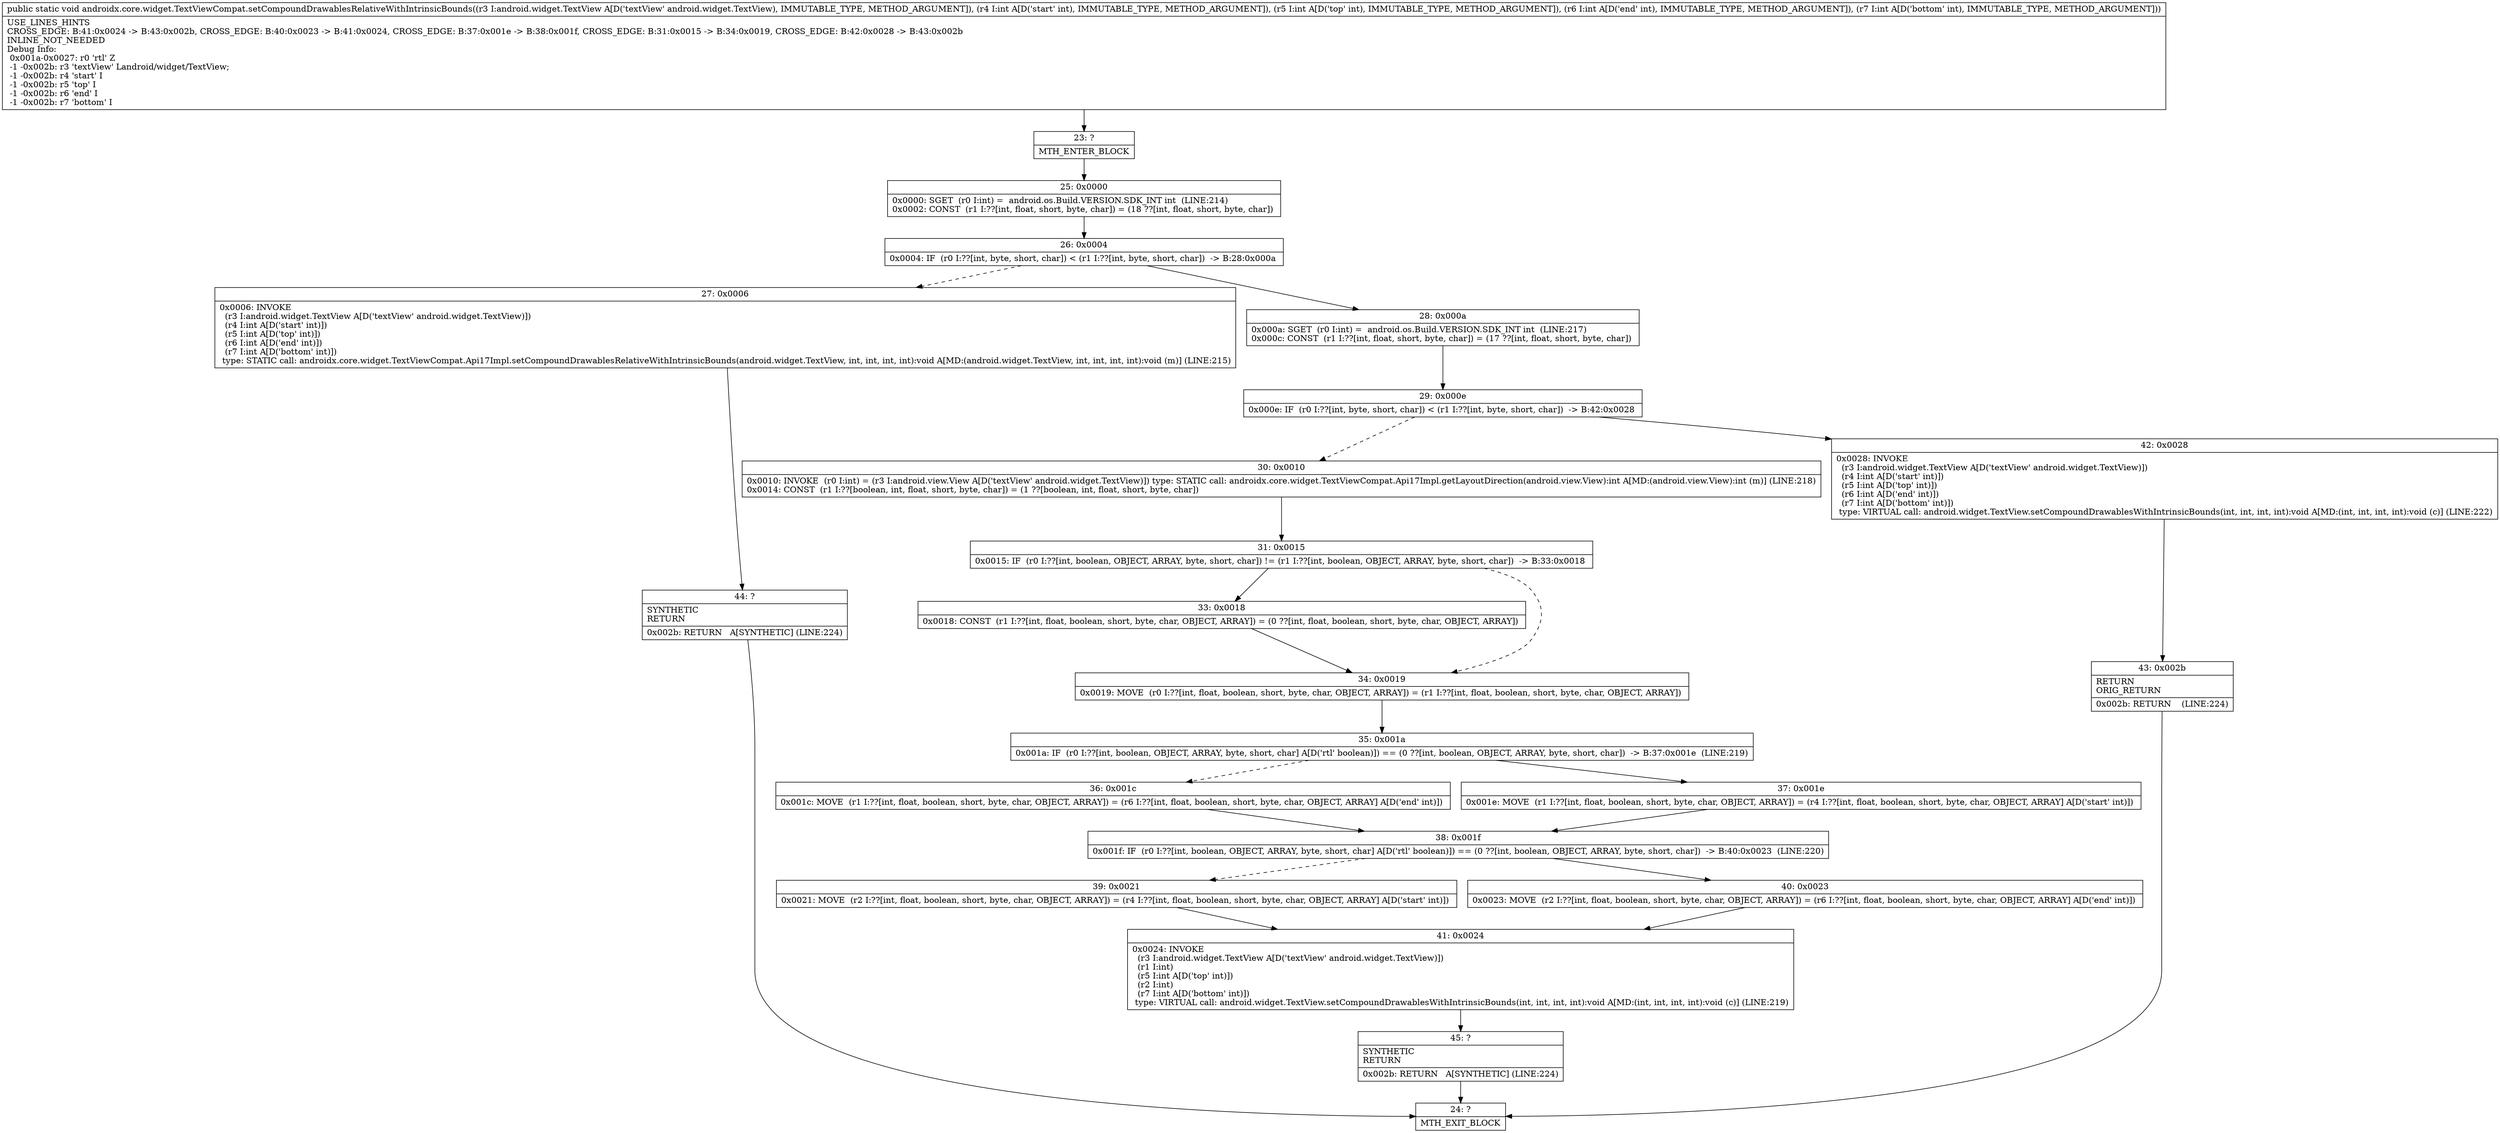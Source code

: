 digraph "CFG forandroidx.core.widget.TextViewCompat.setCompoundDrawablesRelativeWithIntrinsicBounds(Landroid\/widget\/TextView;IIII)V" {
Node_23 [shape=record,label="{23\:\ ?|MTH_ENTER_BLOCK\l}"];
Node_25 [shape=record,label="{25\:\ 0x0000|0x0000: SGET  (r0 I:int) =  android.os.Build.VERSION.SDK_INT int  (LINE:214)\l0x0002: CONST  (r1 I:??[int, float, short, byte, char]) = (18 ??[int, float, short, byte, char]) \l}"];
Node_26 [shape=record,label="{26\:\ 0x0004|0x0004: IF  (r0 I:??[int, byte, short, char]) \< (r1 I:??[int, byte, short, char])  \-\> B:28:0x000a \l}"];
Node_27 [shape=record,label="{27\:\ 0x0006|0x0006: INVOKE  \l  (r3 I:android.widget.TextView A[D('textView' android.widget.TextView)])\l  (r4 I:int A[D('start' int)])\l  (r5 I:int A[D('top' int)])\l  (r6 I:int A[D('end' int)])\l  (r7 I:int A[D('bottom' int)])\l type: STATIC call: androidx.core.widget.TextViewCompat.Api17Impl.setCompoundDrawablesRelativeWithIntrinsicBounds(android.widget.TextView, int, int, int, int):void A[MD:(android.widget.TextView, int, int, int, int):void (m)] (LINE:215)\l}"];
Node_44 [shape=record,label="{44\:\ ?|SYNTHETIC\lRETURN\l|0x002b: RETURN   A[SYNTHETIC] (LINE:224)\l}"];
Node_24 [shape=record,label="{24\:\ ?|MTH_EXIT_BLOCK\l}"];
Node_28 [shape=record,label="{28\:\ 0x000a|0x000a: SGET  (r0 I:int) =  android.os.Build.VERSION.SDK_INT int  (LINE:217)\l0x000c: CONST  (r1 I:??[int, float, short, byte, char]) = (17 ??[int, float, short, byte, char]) \l}"];
Node_29 [shape=record,label="{29\:\ 0x000e|0x000e: IF  (r0 I:??[int, byte, short, char]) \< (r1 I:??[int, byte, short, char])  \-\> B:42:0x0028 \l}"];
Node_30 [shape=record,label="{30\:\ 0x0010|0x0010: INVOKE  (r0 I:int) = (r3 I:android.view.View A[D('textView' android.widget.TextView)]) type: STATIC call: androidx.core.widget.TextViewCompat.Api17Impl.getLayoutDirection(android.view.View):int A[MD:(android.view.View):int (m)] (LINE:218)\l0x0014: CONST  (r1 I:??[boolean, int, float, short, byte, char]) = (1 ??[boolean, int, float, short, byte, char]) \l}"];
Node_31 [shape=record,label="{31\:\ 0x0015|0x0015: IF  (r0 I:??[int, boolean, OBJECT, ARRAY, byte, short, char]) != (r1 I:??[int, boolean, OBJECT, ARRAY, byte, short, char])  \-\> B:33:0x0018 \l}"];
Node_33 [shape=record,label="{33\:\ 0x0018|0x0018: CONST  (r1 I:??[int, float, boolean, short, byte, char, OBJECT, ARRAY]) = (0 ??[int, float, boolean, short, byte, char, OBJECT, ARRAY]) \l}"];
Node_34 [shape=record,label="{34\:\ 0x0019|0x0019: MOVE  (r0 I:??[int, float, boolean, short, byte, char, OBJECT, ARRAY]) = (r1 I:??[int, float, boolean, short, byte, char, OBJECT, ARRAY]) \l}"];
Node_35 [shape=record,label="{35\:\ 0x001a|0x001a: IF  (r0 I:??[int, boolean, OBJECT, ARRAY, byte, short, char] A[D('rtl' boolean)]) == (0 ??[int, boolean, OBJECT, ARRAY, byte, short, char])  \-\> B:37:0x001e  (LINE:219)\l}"];
Node_36 [shape=record,label="{36\:\ 0x001c|0x001c: MOVE  (r1 I:??[int, float, boolean, short, byte, char, OBJECT, ARRAY]) = (r6 I:??[int, float, boolean, short, byte, char, OBJECT, ARRAY] A[D('end' int)]) \l}"];
Node_38 [shape=record,label="{38\:\ 0x001f|0x001f: IF  (r0 I:??[int, boolean, OBJECT, ARRAY, byte, short, char] A[D('rtl' boolean)]) == (0 ??[int, boolean, OBJECT, ARRAY, byte, short, char])  \-\> B:40:0x0023  (LINE:220)\l}"];
Node_39 [shape=record,label="{39\:\ 0x0021|0x0021: MOVE  (r2 I:??[int, float, boolean, short, byte, char, OBJECT, ARRAY]) = (r4 I:??[int, float, boolean, short, byte, char, OBJECT, ARRAY] A[D('start' int)]) \l}"];
Node_41 [shape=record,label="{41\:\ 0x0024|0x0024: INVOKE  \l  (r3 I:android.widget.TextView A[D('textView' android.widget.TextView)])\l  (r1 I:int)\l  (r5 I:int A[D('top' int)])\l  (r2 I:int)\l  (r7 I:int A[D('bottom' int)])\l type: VIRTUAL call: android.widget.TextView.setCompoundDrawablesWithIntrinsicBounds(int, int, int, int):void A[MD:(int, int, int, int):void (c)] (LINE:219)\l}"];
Node_45 [shape=record,label="{45\:\ ?|SYNTHETIC\lRETURN\l|0x002b: RETURN   A[SYNTHETIC] (LINE:224)\l}"];
Node_40 [shape=record,label="{40\:\ 0x0023|0x0023: MOVE  (r2 I:??[int, float, boolean, short, byte, char, OBJECT, ARRAY]) = (r6 I:??[int, float, boolean, short, byte, char, OBJECT, ARRAY] A[D('end' int)]) \l}"];
Node_37 [shape=record,label="{37\:\ 0x001e|0x001e: MOVE  (r1 I:??[int, float, boolean, short, byte, char, OBJECT, ARRAY]) = (r4 I:??[int, float, boolean, short, byte, char, OBJECT, ARRAY] A[D('start' int)]) \l}"];
Node_42 [shape=record,label="{42\:\ 0x0028|0x0028: INVOKE  \l  (r3 I:android.widget.TextView A[D('textView' android.widget.TextView)])\l  (r4 I:int A[D('start' int)])\l  (r5 I:int A[D('top' int)])\l  (r6 I:int A[D('end' int)])\l  (r7 I:int A[D('bottom' int)])\l type: VIRTUAL call: android.widget.TextView.setCompoundDrawablesWithIntrinsicBounds(int, int, int, int):void A[MD:(int, int, int, int):void (c)] (LINE:222)\l}"];
Node_43 [shape=record,label="{43\:\ 0x002b|RETURN\lORIG_RETURN\l|0x002b: RETURN    (LINE:224)\l}"];
MethodNode[shape=record,label="{public static void androidx.core.widget.TextViewCompat.setCompoundDrawablesRelativeWithIntrinsicBounds((r3 I:android.widget.TextView A[D('textView' android.widget.TextView), IMMUTABLE_TYPE, METHOD_ARGUMENT]), (r4 I:int A[D('start' int), IMMUTABLE_TYPE, METHOD_ARGUMENT]), (r5 I:int A[D('top' int), IMMUTABLE_TYPE, METHOD_ARGUMENT]), (r6 I:int A[D('end' int), IMMUTABLE_TYPE, METHOD_ARGUMENT]), (r7 I:int A[D('bottom' int), IMMUTABLE_TYPE, METHOD_ARGUMENT]))  | USE_LINES_HINTS\lCROSS_EDGE: B:41:0x0024 \-\> B:43:0x002b, CROSS_EDGE: B:40:0x0023 \-\> B:41:0x0024, CROSS_EDGE: B:37:0x001e \-\> B:38:0x001f, CROSS_EDGE: B:31:0x0015 \-\> B:34:0x0019, CROSS_EDGE: B:42:0x0028 \-\> B:43:0x002b\lINLINE_NOT_NEEDED\lDebug Info:\l  0x001a\-0x0027: r0 'rtl' Z\l  \-1 \-0x002b: r3 'textView' Landroid\/widget\/TextView;\l  \-1 \-0x002b: r4 'start' I\l  \-1 \-0x002b: r5 'top' I\l  \-1 \-0x002b: r6 'end' I\l  \-1 \-0x002b: r7 'bottom' I\l}"];
MethodNode -> Node_23;Node_23 -> Node_25;
Node_25 -> Node_26;
Node_26 -> Node_27[style=dashed];
Node_26 -> Node_28;
Node_27 -> Node_44;
Node_44 -> Node_24;
Node_28 -> Node_29;
Node_29 -> Node_30[style=dashed];
Node_29 -> Node_42;
Node_30 -> Node_31;
Node_31 -> Node_33;
Node_31 -> Node_34[style=dashed];
Node_33 -> Node_34;
Node_34 -> Node_35;
Node_35 -> Node_36[style=dashed];
Node_35 -> Node_37;
Node_36 -> Node_38;
Node_38 -> Node_39[style=dashed];
Node_38 -> Node_40;
Node_39 -> Node_41;
Node_41 -> Node_45;
Node_45 -> Node_24;
Node_40 -> Node_41;
Node_37 -> Node_38;
Node_42 -> Node_43;
Node_43 -> Node_24;
}

